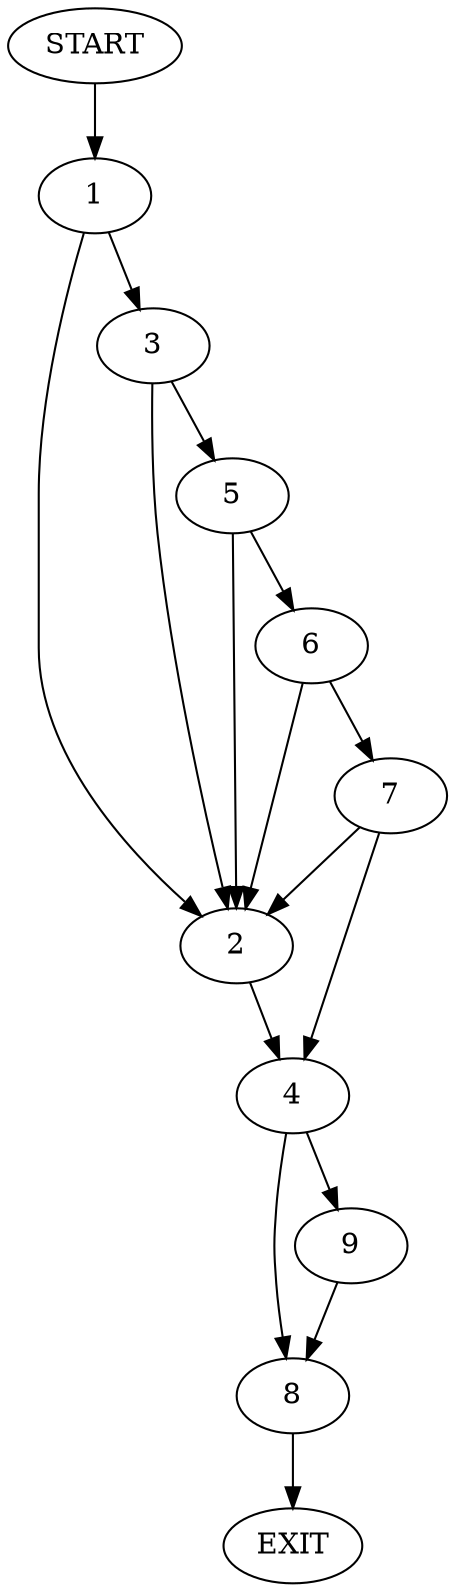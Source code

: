 digraph {
0 [label="START"];
1;
2;
3;
4;
5;
6;
7;
8;
9;
10 [label="EXIT"];
0 -> 1;
1 -> 2;
1 -> 3;
2 -> 4;
3 -> 2;
3 -> 5;
5 -> 2;
5 -> 6;
6 -> 7;
6 -> 2;
7 -> 2;
7 -> 4;
4 -> 8;
4 -> 9;
9 -> 8;
8 -> 10;
}